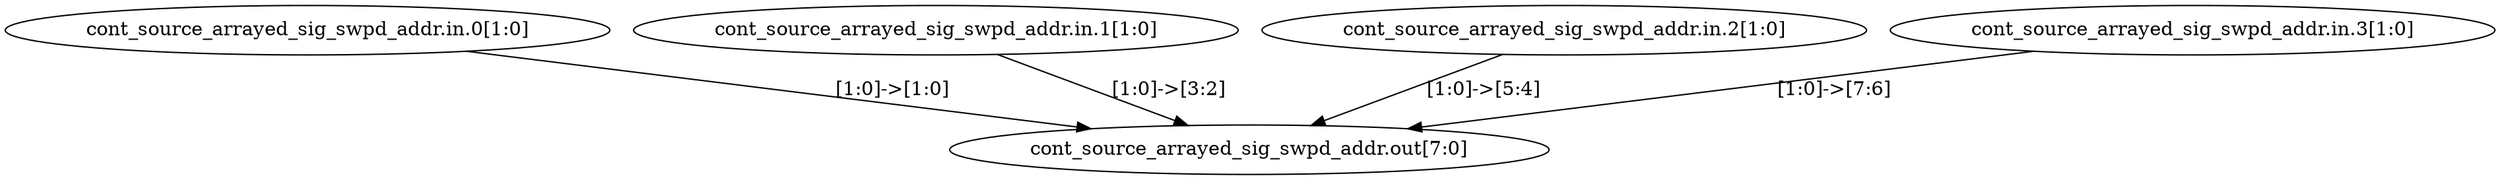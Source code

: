 digraph G {
	"cont_source_arrayed_sig_swpd_addr.in.0" -> "cont_source_arrayed_sig_swpd_addr.out"[label="[1:0]->[1:0]"];
	"cont_source_arrayed_sig_swpd_addr.in.1" -> "cont_source_arrayed_sig_swpd_addr.out"[label="[1:0]->[3:2]"];
	"cont_source_arrayed_sig_swpd_addr.in.2" -> "cont_source_arrayed_sig_swpd_addr.out"[label="[1:0]->[5:4]"];
	"cont_source_arrayed_sig_swpd_addr.in.3" -> "cont_source_arrayed_sig_swpd_addr.out"[label="[1:0]->[7:6]"];
	"cont_source_arrayed_sig_swpd_addr.in.0" [shape=ellipse, label="cont_source_arrayed_sig_swpd_addr.in.0[1:0]"];
	"cont_source_arrayed_sig_swpd_addr.in.1" [shape=ellipse, label="cont_source_arrayed_sig_swpd_addr.in.1[1:0]"];
	"cont_source_arrayed_sig_swpd_addr.in.2" [shape=ellipse, label="cont_source_arrayed_sig_swpd_addr.in.2[1:0]"];
	"cont_source_arrayed_sig_swpd_addr.in.3" [shape=ellipse, label="cont_source_arrayed_sig_swpd_addr.in.3[1:0]"];
	"cont_source_arrayed_sig_swpd_addr.out" [shape=ellipse, label="cont_source_arrayed_sig_swpd_addr.out[7:0]"];
}
